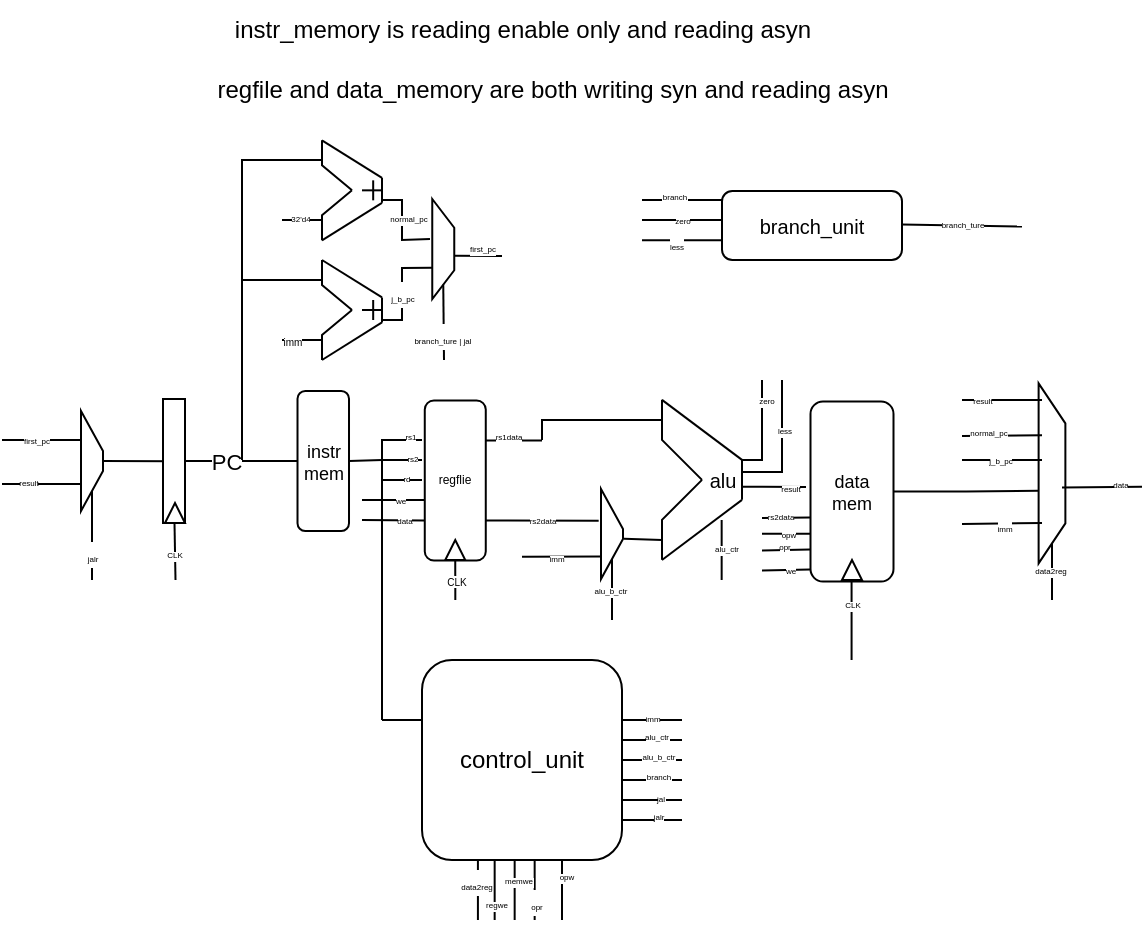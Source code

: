<mxfile version="26.1.1">
  <diagram name="Page-0" id="Page-0">
    <mxGraphModel dx="2074" dy="1483.83" grid="1" gridSize="10" guides="1" tooltips="1" connect="1" arrows="0" fold="1" page="1" pageScale="1" pageWidth="593.72" pageHeight="377.83" math="0" shadow="0">
      <root>
        <mxCell id="0" />
        <mxCell id="1" parent="0" />
        <mxCell id="KidoGncwMpLgSPTZOZn4-14" style="edgeStyle=none;rounded=0;orthogonalLoop=1;jettySize=auto;html=1;exitX=0.5;exitY=0;exitDx=0;exitDy=0;endArrow=none;startFill=0;" parent="1" source="KidoGncwMpLgSPTZOZn4-2" edge="1">
          <mxGeometry relative="1" as="geometry">
            <mxPoint x="85" y="110.667" as="targetPoint" />
          </mxGeometry>
        </mxCell>
        <mxCell id="KidoGncwMpLgSPTZOZn4-2" value="" style="shape=trapezoid;perimeter=trapezoidPerimeter;whiteSpace=wrap;html=1;fixedSize=1;rotation=90;" parent="1" vertex="1">
          <mxGeometry x="20" y="105" width="50" height="11" as="geometry" />
        </mxCell>
        <mxCell id="KidoGncwMpLgSPTZOZn4-21" style="edgeStyle=none;rounded=0;orthogonalLoop=1;jettySize=auto;html=1;exitX=0.5;exitY=0;exitDx=0;exitDy=0;entryX=0.5;entryY=1;entryDx=0;entryDy=0;endArrow=none;startFill=0;" parent="1" source="KidoGncwMpLgSPTZOZn4-15" target="KidoGncwMpLgSPTZOZn4-20" edge="1">
          <mxGeometry relative="1" as="geometry" />
        </mxCell>
        <mxCell id="KidoGncwMpLgSPTZOZn4-22" value="PC" style="edgeLabel;html=1;align=center;verticalAlign=middle;resizable=0;points=[];" parent="KidoGncwMpLgSPTZOZn4-21" vertex="1" connectable="0">
          <mxGeometry x="-0.272" relative="1" as="geometry">
            <mxPoint as="offset" />
          </mxGeometry>
        </mxCell>
        <mxCell id="KidoGncwMpLgSPTZOZn4-15" value="" style="rounded=0;whiteSpace=wrap;html=1;rotation=90;" parent="1" vertex="1">
          <mxGeometry x="55" y="105" width="62" height="11" as="geometry" />
        </mxCell>
        <mxCell id="KidoGncwMpLgSPTZOZn4-19" value="" style="triangle;whiteSpace=wrap;html=1;rotation=-90;" parent="1" vertex="1">
          <mxGeometry x="81.5" y="131.5" width="10" height="10" as="geometry" />
        </mxCell>
        <mxCell id="KidoGncwMpLgSPTZOZn4-23" style="edgeStyle=none;rounded=0;orthogonalLoop=1;jettySize=auto;html=1;exitX=0.5;exitY=0;exitDx=0;exitDy=0;endArrow=none;startFill=0;" parent="1" source="KidoGncwMpLgSPTZOZn4-20" edge="1">
          <mxGeometry relative="1" as="geometry">
            <mxPoint x="210" y="110" as="targetPoint" />
            <Array as="points">
              <mxPoint x="190" y="110" />
            </Array>
          </mxGeometry>
        </mxCell>
        <mxCell id="TJ9aAT9OqqPtlWSLzwtL-6" value="rs2" style="edgeLabel;html=1;align=center;verticalAlign=middle;resizable=0;points=[];fontSize=4;" parent="KidoGncwMpLgSPTZOZn4-23" vertex="1" connectable="0">
          <mxGeometry x="0.686" relative="1" as="geometry">
            <mxPoint as="offset" />
          </mxGeometry>
        </mxCell>
        <mxCell id="KidoGncwMpLgSPTZOZn4-20" value="instr&lt;div&gt;mem&lt;/div&gt;" style="rounded=1;whiteSpace=wrap;html=1;rotation=90;align=center;horizontal=0;fontSize=9;" parent="1" vertex="1">
          <mxGeometry x="125.63" y="97.63" width="70" height="25.75" as="geometry" />
        </mxCell>
        <mxCell id="TJ9aAT9OqqPtlWSLzwtL-1" value="" style="endArrow=none;html=1;rounded=0;" parent="1" edge="1">
          <mxGeometry width="50" height="50" relative="1" as="geometry">
            <mxPoint x="190" y="110" as="sourcePoint" />
            <mxPoint x="210" y="100" as="targetPoint" />
            <Array as="points">
              <mxPoint x="190" y="100" />
            </Array>
          </mxGeometry>
        </mxCell>
        <mxCell id="TJ9aAT9OqqPtlWSLzwtL-4" value="rs1" style="edgeLabel;html=1;align=center;verticalAlign=middle;resizable=0;points=[];fontSize=4;" parent="TJ9aAT9OqqPtlWSLzwtL-1" vertex="1" connectable="0">
          <mxGeometry x="0.6" y="1" relative="1" as="geometry">
            <mxPoint as="offset" />
          </mxGeometry>
        </mxCell>
        <mxCell id="TJ9aAT9OqqPtlWSLzwtL-3" value="" style="endArrow=none;html=1;rounded=0;" parent="1" edge="1">
          <mxGeometry width="50" height="50" relative="1" as="geometry">
            <mxPoint x="190" y="110" as="sourcePoint" />
            <mxPoint x="210" y="120" as="targetPoint" />
            <Array as="points">
              <mxPoint x="190" y="120" />
            </Array>
          </mxGeometry>
        </mxCell>
        <mxCell id="TJ9aAT9OqqPtlWSLzwtL-7" value="rd" style="edgeLabel;html=1;align=center;verticalAlign=middle;resizable=0;points=[];fontSize=4;" parent="TJ9aAT9OqqPtlWSLzwtL-3" vertex="1" connectable="0">
          <mxGeometry x="0.467" relative="1" as="geometry">
            <mxPoint as="offset" />
          </mxGeometry>
        </mxCell>
        <mxCell id="TJ9aAT9OqqPtlWSLzwtL-14" style="edgeStyle=orthogonalEdgeStyle;rounded=0;orthogonalLoop=1;jettySize=auto;html=1;exitX=0.75;exitY=0;exitDx=0;exitDy=0;endArrow=none;startFill=0;entryX=0.352;entryY=1.106;entryDx=0;entryDy=0;entryPerimeter=0;" parent="1" source="TJ9aAT9OqqPtlWSLzwtL-8" target="lyE28jP4etLyNFMuhpy6-29" edge="1">
          <mxGeometry relative="1" as="geometry">
            <mxPoint x="270" y="140" as="targetPoint" />
            <Array as="points" />
          </mxGeometry>
        </mxCell>
        <mxCell id="TJ9aAT9OqqPtlWSLzwtL-32" value="rs2data" style="edgeLabel;html=1;align=center;verticalAlign=middle;resizable=0;points=[];fontSize=4;" parent="TJ9aAT9OqqPtlWSLzwtL-14" vertex="1" connectable="0">
          <mxGeometry x="-0.02" relative="1" as="geometry">
            <mxPoint as="offset" />
          </mxGeometry>
        </mxCell>
        <mxCell id="TJ9aAT9OqqPtlWSLzwtL-33" style="edgeStyle=orthogonalEdgeStyle;rounded=0;orthogonalLoop=1;jettySize=auto;html=1;exitX=0.25;exitY=0;exitDx=0;exitDy=0;endArrow=none;startFill=0;" parent="1" source="TJ9aAT9OqqPtlWSLzwtL-8" edge="1">
          <mxGeometry relative="1" as="geometry">
            <mxPoint x="270" y="100.333" as="targetPoint" />
          </mxGeometry>
        </mxCell>
        <mxCell id="TJ9aAT9OqqPtlWSLzwtL-34" value="rs1data" style="edgeLabel;html=1;align=center;verticalAlign=middle;resizable=0;points=[];fontSize=4;" parent="TJ9aAT9OqqPtlWSLzwtL-33" vertex="1" connectable="0">
          <mxGeometry x="-0.236" y="1" relative="1" as="geometry">
            <mxPoint as="offset" />
          </mxGeometry>
        </mxCell>
        <mxCell id="TJ9aAT9OqqPtlWSLzwtL-8" value="regflie" style="rounded=1;whiteSpace=wrap;html=1;rotation=90;fontSize=6;horizontal=0;verticalAlign=middle;" parent="1" vertex="1">
          <mxGeometry x="186.61" y="105" width="80.05" height="30.5" as="geometry" />
        </mxCell>
        <mxCell id="TJ9aAT9OqqPtlWSLzwtL-16" style="edgeStyle=orthogonalEdgeStyle;rounded=0;orthogonalLoop=1;jettySize=auto;html=1;exitX=0;exitY=0.5;exitDx=0;exitDy=0;endArrow=none;startFill=0;" parent="1" source="TJ9aAT9OqqPtlWSLzwtL-15" edge="1">
          <mxGeometry relative="1" as="geometry">
            <mxPoint x="226.667" y="180" as="targetPoint" />
          </mxGeometry>
        </mxCell>
        <mxCell id="TJ9aAT9OqqPtlWSLzwtL-17" value="CLK" style="edgeLabel;html=1;align=center;verticalAlign=middle;resizable=0;points=[];fontSize=5;" parent="TJ9aAT9OqqPtlWSLzwtL-16" vertex="1" connectable="0">
          <mxGeometry x="-0.033" relative="1" as="geometry">
            <mxPoint as="offset" />
          </mxGeometry>
        </mxCell>
        <mxCell id="TJ9aAT9OqqPtlWSLzwtL-15" value="" style="triangle;whiteSpace=wrap;html=1;rotation=-90;" parent="1" vertex="1">
          <mxGeometry x="221.63" y="150" width="10" height="10" as="geometry" />
        </mxCell>
        <mxCell id="TJ9aAT9OqqPtlWSLzwtL-18" value="" style="endArrow=none;html=1;rounded=0;" parent="1" edge="1">
          <mxGeometry width="50" height="50" relative="1" as="geometry">
            <mxPoint x="190" y="120" as="sourcePoint" />
            <mxPoint x="190" y="240" as="targetPoint" />
          </mxGeometry>
        </mxCell>
        <mxCell id="TJ9aAT9OqqPtlWSLzwtL-19" value="" style="endArrow=none;html=1;rounded=0;" parent="1" edge="1">
          <mxGeometry width="50" height="50" relative="1" as="geometry">
            <mxPoint x="190" y="240" as="sourcePoint" />
            <mxPoint x="210" y="240" as="targetPoint" />
            <Array as="points">
              <mxPoint x="200" y="240" />
            </Array>
          </mxGeometry>
        </mxCell>
        <mxCell id="lyE28jP4etLyNFMuhpy6-3" style="edgeStyle=orthogonalEdgeStyle;rounded=0;orthogonalLoop=1;jettySize=auto;html=1;exitX=1;exitY=0.5;exitDx=0;exitDy=0;endArrow=none;startFill=0;" parent="1" source="TJ9aAT9OqqPtlWSLzwtL-20" edge="1">
          <mxGeometry relative="1" as="geometry">
            <mxPoint x="340" y="260" as="targetPoint" />
          </mxGeometry>
        </mxCell>
        <mxCell id="lyE28jP4etLyNFMuhpy6-33" value="alu_b_ctr" style="edgeLabel;html=1;align=center;verticalAlign=middle;resizable=0;points=[];fontSize=4;" parent="lyE28jP4etLyNFMuhpy6-3" vertex="1" connectable="0">
          <mxGeometry x="0.156" y="1" relative="1" as="geometry">
            <mxPoint as="offset" />
          </mxGeometry>
        </mxCell>
        <mxCell id="lyE28jP4etLyNFMuhpy6-15" style="edgeStyle=orthogonalEdgeStyle;rounded=0;orthogonalLoop=1;jettySize=auto;html=1;exitX=0.5;exitY=1;exitDx=0;exitDy=0;endArrow=none;startFill=0;" parent="1" edge="1">
          <mxGeometry relative="1" as="geometry">
            <mxPoint x="266.33" y="340" as="targetPoint" />
            <mxPoint x="266.33" y="310" as="sourcePoint" />
          </mxGeometry>
        </mxCell>
        <mxCell id="lyE28jP4etLyNFMuhpy6-39" value="&lt;font style=&quot;font-size: 4px;&quot;&gt;opr&lt;/font&gt;" style="edgeLabel;html=1;align=center;verticalAlign=middle;resizable=0;points=[];" parent="lyE28jP4etLyNFMuhpy6-15" vertex="1" connectable="0">
          <mxGeometry x="-0.378" relative="1" as="geometry">
            <mxPoint y="11" as="offset" />
          </mxGeometry>
        </mxCell>
        <mxCell id="TJ9aAT9OqqPtlWSLzwtL-20" value="control_unit" style="rounded=1;whiteSpace=wrap;html=1;" parent="1" vertex="1">
          <mxGeometry x="210" y="210" width="100" height="100" as="geometry" />
        </mxCell>
        <mxCell id="TJ9aAT9OqqPtlWSLzwtL-25" value="" style="endArrow=none;html=1;rounded=0;fontSize=4;" parent="1" edge="1">
          <mxGeometry width="50" height="50" relative="1" as="geometry">
            <mxPoint x="180" y="130" as="sourcePoint" />
            <mxPoint x="211" y="130" as="targetPoint" />
          </mxGeometry>
        </mxCell>
        <mxCell id="TJ9aAT9OqqPtlWSLzwtL-28" value="we" style="edgeLabel;html=1;align=center;verticalAlign=middle;resizable=0;points=[];fontSize=4;" parent="TJ9aAT9OqqPtlWSLzwtL-25" vertex="1" connectable="0">
          <mxGeometry x="0.226" y="-1" relative="1" as="geometry">
            <mxPoint as="offset" />
          </mxGeometry>
        </mxCell>
        <mxCell id="TJ9aAT9OqqPtlWSLzwtL-29" value="" style="endArrow=none;html=1;rounded=0;entryX=0.75;entryY=1;entryDx=0;entryDy=0;" parent="1" target="TJ9aAT9OqqPtlWSLzwtL-8" edge="1">
          <mxGeometry width="50" height="50" relative="1" as="geometry">
            <mxPoint x="180" y="140" as="sourcePoint" />
            <mxPoint x="320" y="140" as="targetPoint" />
          </mxGeometry>
        </mxCell>
        <mxCell id="TJ9aAT9OqqPtlWSLzwtL-30" value="data" style="edgeLabel;html=1;align=center;verticalAlign=middle;resizable=0;points=[];fontSize=4;" parent="TJ9aAT9OqqPtlWSLzwtL-29" vertex="1" connectable="0">
          <mxGeometry x="0.339" y="-1" relative="1" as="geometry">
            <mxPoint as="offset" />
          </mxGeometry>
        </mxCell>
        <mxCell id="lyE28jP4etLyNFMuhpy6-4" style="edgeStyle=orthogonalEdgeStyle;rounded=0;orthogonalLoop=1;jettySize=auto;html=1;exitX=1;exitY=0.5;exitDx=0;exitDy=0;endArrow=none;startFill=0;" parent="1" edge="1">
          <mxGeometry relative="1" as="geometry">
            <mxPoint x="340" y="240" as="targetPoint" />
            <mxPoint x="310" y="240" as="sourcePoint" />
          </mxGeometry>
        </mxCell>
        <mxCell id="lyE28jP4etLyNFMuhpy6-31" value="imm" style="edgeLabel;html=1;align=center;verticalAlign=middle;resizable=0;points=[];fontSize=4;" parent="lyE28jP4etLyNFMuhpy6-4" vertex="1" connectable="0">
          <mxGeometry x="-0.044" relative="1" as="geometry">
            <mxPoint as="offset" />
          </mxGeometry>
        </mxCell>
        <mxCell id="lyE28jP4etLyNFMuhpy6-5" style="edgeStyle=orthogonalEdgeStyle;rounded=0;orthogonalLoop=1;jettySize=auto;html=1;exitX=1;exitY=0.5;exitDx=0;exitDy=0;endArrow=none;startFill=0;" parent="1" edge="1">
          <mxGeometry relative="1" as="geometry">
            <mxPoint x="340" y="250" as="targetPoint" />
            <mxPoint x="310" y="250" as="sourcePoint" />
          </mxGeometry>
        </mxCell>
        <mxCell id="lyE28jP4etLyNFMuhpy6-32" value="alu_ctr" style="edgeLabel;html=1;align=center;verticalAlign=middle;resizable=0;points=[];fontSize=4;" parent="lyE28jP4etLyNFMuhpy6-5" vertex="1" connectable="0">
          <mxGeometry x="0.111" y="1" relative="1" as="geometry">
            <mxPoint as="offset" />
          </mxGeometry>
        </mxCell>
        <mxCell id="lyE28jP4etLyNFMuhpy6-6" style="edgeStyle=orthogonalEdgeStyle;rounded=0;orthogonalLoop=1;jettySize=auto;html=1;exitX=1;exitY=0.5;exitDx=0;exitDy=0;endArrow=none;startFill=0;" parent="1" edge="1">
          <mxGeometry relative="1" as="geometry">
            <mxPoint x="340" y="290" as="targetPoint" />
            <mxPoint x="310" y="290" as="sourcePoint" />
          </mxGeometry>
        </mxCell>
        <mxCell id="lyE28jP4etLyNFMuhpy6-37" value="jalr" style="edgeLabel;html=1;align=center;verticalAlign=middle;resizable=0;points=[];fontSize=4;" parent="lyE28jP4etLyNFMuhpy6-6" vertex="1" connectable="0">
          <mxGeometry x="0.178" y="1" relative="1" as="geometry">
            <mxPoint as="offset" />
          </mxGeometry>
        </mxCell>
        <mxCell id="lyE28jP4etLyNFMuhpy6-7" style="edgeStyle=orthogonalEdgeStyle;rounded=0;orthogonalLoop=1;jettySize=auto;html=1;exitX=1;exitY=0.5;exitDx=0;exitDy=0;endArrow=none;startFill=0;" parent="1" edge="1">
          <mxGeometry relative="1" as="geometry">
            <mxPoint x="340" y="270" as="targetPoint" />
            <mxPoint x="310" y="270" as="sourcePoint" />
          </mxGeometry>
        </mxCell>
        <mxCell id="lyE28jP4etLyNFMuhpy6-34" value="branch" style="edgeLabel;html=1;align=center;verticalAlign=middle;resizable=0;points=[];fontSize=4;" parent="lyE28jP4etLyNFMuhpy6-7" vertex="1" connectable="0">
          <mxGeometry x="0.156" y="1" relative="1" as="geometry">
            <mxPoint as="offset" />
          </mxGeometry>
        </mxCell>
        <mxCell id="lyE28jP4etLyNFMuhpy6-8" style="edgeStyle=orthogonalEdgeStyle;rounded=0;orthogonalLoop=1;jettySize=auto;html=1;exitX=1;exitY=0.5;exitDx=0;exitDy=0;endArrow=none;startFill=0;" parent="1" edge="1">
          <mxGeometry relative="1" as="geometry">
            <mxPoint x="340" y="280" as="targetPoint" />
            <mxPoint x="310" y="280" as="sourcePoint" />
          </mxGeometry>
        </mxCell>
        <mxCell id="lyE28jP4etLyNFMuhpy6-36" value="jal" style="edgeLabel;html=1;align=center;verticalAlign=middle;resizable=0;points=[];fontSize=4;" parent="lyE28jP4etLyNFMuhpy6-8" vertex="1" connectable="0">
          <mxGeometry x="0.267" relative="1" as="geometry">
            <mxPoint as="offset" />
          </mxGeometry>
        </mxCell>
        <mxCell id="lyE28jP4etLyNFMuhpy6-16" style="edgeStyle=orthogonalEdgeStyle;rounded=0;orthogonalLoop=1;jettySize=auto;html=1;exitX=0.5;exitY=1;exitDx=0;exitDy=0;endArrow=none;startFill=0;" parent="1" edge="1">
          <mxGeometry relative="1" as="geometry">
            <mxPoint x="237.96" y="340" as="targetPoint" />
            <mxPoint x="237.96" y="310" as="sourcePoint" />
          </mxGeometry>
        </mxCell>
        <mxCell id="lyE28jP4etLyNFMuhpy6-42" value="&lt;span style=&quot;font-size: 4px;&quot;&gt;data2reg&lt;/span&gt;" style="edgeLabel;html=1;align=center;verticalAlign=middle;resizable=0;points=[];" parent="lyE28jP4etLyNFMuhpy6-16" vertex="1" connectable="0">
          <mxGeometry x="-0.267" y="-1" relative="1" as="geometry">
            <mxPoint as="offset" />
          </mxGeometry>
        </mxCell>
        <mxCell id="lyE28jP4etLyNFMuhpy6-17" style="edgeStyle=orthogonalEdgeStyle;rounded=0;orthogonalLoop=1;jettySize=auto;html=1;exitX=0.5;exitY=1;exitDx=0;exitDy=0;endArrow=none;startFill=0;" parent="1" edge="1">
          <mxGeometry relative="1" as="geometry">
            <mxPoint x="256.33" y="340" as="targetPoint" />
            <mxPoint x="256.33" y="310" as="sourcePoint" />
          </mxGeometry>
        </mxCell>
        <mxCell id="lyE28jP4etLyNFMuhpy6-40" value="memwe" style="edgeLabel;html=1;align=center;verticalAlign=middle;resizable=0;points=[];fontSize=4;" parent="lyE28jP4etLyNFMuhpy6-17" vertex="1" connectable="0">
          <mxGeometry x="-0.289" y="1" relative="1" as="geometry">
            <mxPoint as="offset" />
          </mxGeometry>
        </mxCell>
        <mxCell id="lyE28jP4etLyNFMuhpy6-18" style="edgeStyle=orthogonalEdgeStyle;rounded=0;orthogonalLoop=1;jettySize=auto;html=1;exitX=0.5;exitY=1;exitDx=0;exitDy=0;endArrow=none;startFill=0;" parent="1" edge="1">
          <mxGeometry relative="1" as="geometry">
            <mxPoint x="280" y="340" as="targetPoint" />
            <mxPoint x="280" y="310" as="sourcePoint" />
          </mxGeometry>
        </mxCell>
        <mxCell id="lyE28jP4etLyNFMuhpy6-38" value="opw" style="edgeLabel;html=1;align=center;verticalAlign=middle;resizable=0;points=[];fontSize=4;" parent="lyE28jP4etLyNFMuhpy6-18" vertex="1" connectable="0">
          <mxGeometry x="-0.444" y="2" relative="1" as="geometry">
            <mxPoint as="offset" />
          </mxGeometry>
        </mxCell>
        <mxCell id="lyE28jP4etLyNFMuhpy6-19" style="edgeStyle=orthogonalEdgeStyle;rounded=0;orthogonalLoop=1;jettySize=auto;html=1;exitX=0.5;exitY=1;exitDx=0;exitDy=0;endArrow=none;startFill=0;" parent="1" edge="1">
          <mxGeometry relative="1" as="geometry">
            <mxPoint x="246.33" y="340" as="targetPoint" />
            <mxPoint x="246.33" y="310" as="sourcePoint" />
          </mxGeometry>
        </mxCell>
        <mxCell id="lyE28jP4etLyNFMuhpy6-41" value="regwe" style="edgeLabel;html=1;align=center;verticalAlign=middle;resizable=0;points=[];fontSize=4;" parent="lyE28jP4etLyNFMuhpy6-19" vertex="1" connectable="0">
          <mxGeometry x="0.489" relative="1" as="geometry">
            <mxPoint as="offset" />
          </mxGeometry>
        </mxCell>
        <mxCell id="lyE28jP4etLyNFMuhpy6-22" value="" style="endArrow=none;html=1;rounded=0;" parent="1" edge="1">
          <mxGeometry width="50" height="50" relative="1" as="geometry">
            <mxPoint x="330" y="79.92" as="sourcePoint" />
            <mxPoint x="370" y="109.92" as="targetPoint" />
          </mxGeometry>
        </mxCell>
        <mxCell id="lyE28jP4etLyNFMuhpy6-23" value="" style="endArrow=none;html=1;rounded=0;" parent="1" edge="1">
          <mxGeometry width="50" height="50" relative="1" as="geometry">
            <mxPoint x="330" y="160" as="sourcePoint" />
            <mxPoint x="370" y="129.92" as="targetPoint" />
          </mxGeometry>
        </mxCell>
        <mxCell id="lyE28jP4etLyNFMuhpy6-24" value="" style="endArrow=none;html=1;rounded=0;" parent="1" edge="1">
          <mxGeometry width="50" height="50" relative="1" as="geometry">
            <mxPoint x="350" y="119.92" as="sourcePoint" />
            <mxPoint x="330" y="79.92" as="targetPoint" />
            <Array as="points">
              <mxPoint x="330" y="99.92" />
            </Array>
          </mxGeometry>
        </mxCell>
        <mxCell id="lyE28jP4etLyNFMuhpy6-25" value="" style="endArrow=none;html=1;rounded=0;" parent="1" edge="1">
          <mxGeometry width="50" height="50" relative="1" as="geometry">
            <mxPoint x="350" y="119.92" as="sourcePoint" />
            <mxPoint x="330" y="159.92" as="targetPoint" />
            <Array as="points">
              <mxPoint x="330" y="139.92" />
            </Array>
          </mxGeometry>
        </mxCell>
        <mxCell id="lyE28jP4etLyNFMuhpy6-27" value="" style="endArrow=none;html=1;rounded=0;" parent="1" edge="1">
          <mxGeometry width="50" height="50" relative="1" as="geometry">
            <mxPoint x="370" y="129.92" as="sourcePoint" />
            <mxPoint x="370" y="109.92" as="targetPoint" />
          </mxGeometry>
        </mxCell>
        <mxCell id="lyE28jP4etLyNFMuhpy6-28" value="alu" style="text;html=1;align=center;verticalAlign=middle;resizable=0;points=[];autosize=1;strokeColor=none;fillColor=none;fontSize=10;" parent="1" vertex="1">
          <mxGeometry x="340" y="105" width="40" height="30" as="geometry" />
        </mxCell>
        <mxCell id="lyE28jP4etLyNFMuhpy6-47" style="edgeStyle=orthogonalEdgeStyle;rounded=0;orthogonalLoop=1;jettySize=auto;html=1;exitX=0.75;exitY=1;exitDx=0;exitDy=0;endArrow=none;startFill=0;" parent="1" source="lyE28jP4etLyNFMuhpy6-29" edge="1">
          <mxGeometry relative="1" as="geometry">
            <mxPoint x="260" y="158.333" as="targetPoint" />
          </mxGeometry>
        </mxCell>
        <mxCell id="lyE28jP4etLyNFMuhpy6-48" value="imm" style="edgeLabel;html=1;align=center;verticalAlign=middle;resizable=0;points=[];fontSize=4;" parent="lyE28jP4etLyNFMuhpy6-47" vertex="1" connectable="0">
          <mxGeometry x="0.173" y="1" relative="1" as="geometry">
            <mxPoint as="offset" />
          </mxGeometry>
        </mxCell>
        <mxCell id="lyE28jP4etLyNFMuhpy6-29" value="" style="shape=trapezoid;perimeter=trapezoidPerimeter;whiteSpace=wrap;html=1;fixedSize=1;rotation=90;" parent="1" vertex="1">
          <mxGeometry x="282.5" y="141.5" width="45" height="11" as="geometry" />
        </mxCell>
        <mxCell id="lyE28jP4etLyNFMuhpy6-30" value="" style="endArrow=none;html=1;rounded=0;exitX=0.552;exitY=-0.045;exitDx=0;exitDy=0;exitPerimeter=0;" parent="1" source="lyE28jP4etLyNFMuhpy6-29" edge="1">
          <mxGeometry width="50" height="50" relative="1" as="geometry">
            <mxPoint x="270" y="210" as="sourcePoint" />
            <mxPoint x="330" y="150" as="targetPoint" />
          </mxGeometry>
        </mxCell>
        <mxCell id="lyE28jP4etLyNFMuhpy6-49" value="" style="endArrow=none;html=1;rounded=0;" parent="1" edge="1">
          <mxGeometry width="50" height="50" relative="1" as="geometry">
            <mxPoint x="270" y="100" as="sourcePoint" />
            <mxPoint x="330" y="90" as="targetPoint" />
            <Array as="points">
              <mxPoint x="270" y="90" />
            </Array>
          </mxGeometry>
        </mxCell>
        <mxCell id="lyE28jP4etLyNFMuhpy6-50" value="" style="endArrow=none;html=1;rounded=0;entryX=0.5;entryY=1.167;entryDx=0;entryDy=0;entryPerimeter=0;" parent="1" edge="1">
          <mxGeometry width="50" height="50" relative="1" as="geometry">
            <mxPoint x="359.83" y="169.99" as="sourcePoint" />
            <mxPoint x="359.83" y="140" as="targetPoint" />
          </mxGeometry>
        </mxCell>
        <mxCell id="lyE28jP4etLyNFMuhpy6-51" value="alu_ctr" style="edgeLabel;html=1;align=center;verticalAlign=middle;resizable=0;points=[];fontSize=4;" parent="lyE28jP4etLyNFMuhpy6-50" vertex="1" connectable="0">
          <mxGeometry x="-0.0" y="-2" relative="1" as="geometry">
            <mxPoint as="offset" />
          </mxGeometry>
        </mxCell>
        <mxCell id="lyE28jP4etLyNFMuhpy6-54" value="" style="endArrow=none;html=1;rounded=0;" parent="1" edge="1">
          <mxGeometry width="50" height="50" relative="1" as="geometry">
            <mxPoint x="120" y="110" as="sourcePoint" />
            <mxPoint x="160" y="20" as="targetPoint" />
            <Array as="points">
              <mxPoint x="120" y="20" />
            </Array>
          </mxGeometry>
        </mxCell>
        <mxCell id="lyE28jP4etLyNFMuhpy6-55" value="" style="endArrow=none;html=1;rounded=0;" parent="1" edge="1">
          <mxGeometry width="50" height="50" relative="1" as="geometry">
            <mxPoint x="120" y="20" as="sourcePoint" />
            <mxPoint x="160" y="-40" as="targetPoint" />
            <Array as="points">
              <mxPoint x="120" y="-40" />
            </Array>
          </mxGeometry>
        </mxCell>
        <mxCell id="lyE28jP4etLyNFMuhpy6-72" value="" style="group" parent="1" vertex="1" connectable="0">
          <mxGeometry x="160" y="-49.83" width="30" height="50" as="geometry" />
        </mxCell>
        <mxCell id="lyE28jP4etLyNFMuhpy6-67" value="" style="endArrow=none;html=1;rounded=0;" parent="lyE28jP4etLyNFMuhpy6-72" edge="1">
          <mxGeometry width="50" height="50" relative="1" as="geometry">
            <mxPoint as="sourcePoint" />
            <mxPoint x="30" y="18.731" as="targetPoint" />
          </mxGeometry>
        </mxCell>
        <mxCell id="lyE28jP4etLyNFMuhpy6-68" value="" style="endArrow=none;html=1;rounded=0;" parent="lyE28jP4etLyNFMuhpy6-72" edge="1">
          <mxGeometry width="50" height="50" relative="1" as="geometry">
            <mxPoint y="50.0" as="sourcePoint" />
            <mxPoint x="30" y="31.219" as="targetPoint" />
          </mxGeometry>
        </mxCell>
        <mxCell id="lyE28jP4etLyNFMuhpy6-69" value="" style="endArrow=none;html=1;rounded=0;" parent="lyE28jP4etLyNFMuhpy6-72" edge="1">
          <mxGeometry width="50" height="50" relative="1" as="geometry">
            <mxPoint x="15" y="24.975" as="sourcePoint" />
            <mxPoint as="targetPoint" />
            <Array as="points">
              <mxPoint y="12.488" />
            </Array>
          </mxGeometry>
        </mxCell>
        <mxCell id="lyE28jP4etLyNFMuhpy6-70" value="" style="endArrow=none;html=1;rounded=0;" parent="lyE28jP4etLyNFMuhpy6-72" edge="1">
          <mxGeometry width="50" height="50" relative="1" as="geometry">
            <mxPoint x="15" y="24.975" as="sourcePoint" />
            <mxPoint y="49.95" as="targetPoint" />
            <Array as="points">
              <mxPoint y="37.463" />
            </Array>
          </mxGeometry>
        </mxCell>
        <mxCell id="lyE28jP4etLyNFMuhpy6-71" value="" style="endArrow=none;html=1;rounded=0;" parent="lyE28jP4etLyNFMuhpy6-72" edge="1">
          <mxGeometry width="50" height="50" relative="1" as="geometry">
            <mxPoint x="30" y="31.219" as="sourcePoint" />
            <mxPoint x="30" y="18.731" as="targetPoint" />
          </mxGeometry>
        </mxCell>
        <mxCell id="lyE28jP4etLyNFMuhpy6-155" value="" style="group" parent="lyE28jP4etLyNFMuhpy6-72" vertex="1" connectable="0">
          <mxGeometry x="20" y="20" width="10" height="10" as="geometry" />
        </mxCell>
        <mxCell id="lyE28jP4etLyNFMuhpy6-153" value="" style="endArrow=none;html=1;rounded=0;" parent="lyE28jP4etLyNFMuhpy6-155" edge="1">
          <mxGeometry width="50" height="50" relative="1" as="geometry">
            <mxPoint y="5" as="sourcePoint" />
            <mxPoint x="10" y="5" as="targetPoint" />
          </mxGeometry>
        </mxCell>
        <mxCell id="lyE28jP4etLyNFMuhpy6-154" value="" style="endArrow=none;html=1;rounded=0;" parent="lyE28jP4etLyNFMuhpy6-155" edge="1">
          <mxGeometry width="50" height="50" relative="1" as="geometry">
            <mxPoint x="5.588" y="10" as="sourcePoint" />
            <mxPoint x="5.588" as="targetPoint" />
          </mxGeometry>
        </mxCell>
        <mxCell id="lyE28jP4etLyNFMuhpy6-73" value="" style="group" parent="1" vertex="1" connectable="0">
          <mxGeometry x="160" y="10" width="30" height="50" as="geometry" />
        </mxCell>
        <mxCell id="lyE28jP4etLyNFMuhpy6-74" value="" style="endArrow=none;html=1;rounded=0;" parent="lyE28jP4etLyNFMuhpy6-73" edge="1">
          <mxGeometry width="50" height="50" relative="1" as="geometry">
            <mxPoint as="sourcePoint" />
            <mxPoint x="30" y="18.731" as="targetPoint" />
          </mxGeometry>
        </mxCell>
        <mxCell id="lyE28jP4etLyNFMuhpy6-75" value="" style="endArrow=none;html=1;rounded=0;" parent="lyE28jP4etLyNFMuhpy6-73" edge="1">
          <mxGeometry width="50" height="50" relative="1" as="geometry">
            <mxPoint y="50.0" as="sourcePoint" />
            <mxPoint x="30" y="31.219" as="targetPoint" />
          </mxGeometry>
        </mxCell>
        <mxCell id="lyE28jP4etLyNFMuhpy6-76" value="" style="endArrow=none;html=1;rounded=0;" parent="lyE28jP4etLyNFMuhpy6-73" edge="1">
          <mxGeometry width="50" height="50" relative="1" as="geometry">
            <mxPoint x="15" y="24.975" as="sourcePoint" />
            <mxPoint as="targetPoint" />
            <Array as="points">
              <mxPoint y="12.488" />
            </Array>
          </mxGeometry>
        </mxCell>
        <mxCell id="lyE28jP4etLyNFMuhpy6-77" value="" style="endArrow=none;html=1;rounded=0;" parent="lyE28jP4etLyNFMuhpy6-73" edge="1">
          <mxGeometry width="50" height="50" relative="1" as="geometry">
            <mxPoint x="15" y="24.975" as="sourcePoint" />
            <mxPoint y="49.95" as="targetPoint" />
            <Array as="points">
              <mxPoint y="37.463" />
            </Array>
          </mxGeometry>
        </mxCell>
        <mxCell id="lyE28jP4etLyNFMuhpy6-78" value="" style="endArrow=none;html=1;rounded=0;" parent="lyE28jP4etLyNFMuhpy6-73" edge="1">
          <mxGeometry width="50" height="50" relative="1" as="geometry">
            <mxPoint x="30" y="31.219" as="sourcePoint" />
            <mxPoint x="30" y="18.731" as="targetPoint" />
          </mxGeometry>
        </mxCell>
        <mxCell id="lyE28jP4etLyNFMuhpy6-156" value="" style="group" parent="lyE28jP4etLyNFMuhpy6-73" vertex="1" connectable="0">
          <mxGeometry x="20" y="20" width="10" height="10" as="geometry" />
        </mxCell>
        <mxCell id="lyE28jP4etLyNFMuhpy6-157" value="" style="endArrow=none;html=1;rounded=0;" parent="lyE28jP4etLyNFMuhpy6-156" edge="1">
          <mxGeometry width="50" height="50" relative="1" as="geometry">
            <mxPoint y="5" as="sourcePoint" />
            <mxPoint x="10" y="5" as="targetPoint" />
          </mxGeometry>
        </mxCell>
        <mxCell id="lyE28jP4etLyNFMuhpy6-158" value="" style="endArrow=none;html=1;rounded=0;" parent="lyE28jP4etLyNFMuhpy6-156" edge="1">
          <mxGeometry width="50" height="50" relative="1" as="geometry">
            <mxPoint x="5.588" y="10" as="sourcePoint" />
            <mxPoint x="5.588" as="targetPoint" />
          </mxGeometry>
        </mxCell>
        <mxCell id="lyE28jP4etLyNFMuhpy6-79" value="" style="endArrow=none;html=1;rounded=0;" parent="1" edge="1">
          <mxGeometry width="50" height="50" relative="1" as="geometry">
            <mxPoint x="140" y="-10" as="sourcePoint" />
            <mxPoint x="160" y="-10" as="targetPoint" />
          </mxGeometry>
        </mxCell>
        <mxCell id="lyE28jP4etLyNFMuhpy6-80" value="32&#39;d4" style="edgeLabel;html=1;align=center;verticalAlign=middle;resizable=0;points=[];fontSize=4;" parent="lyE28jP4etLyNFMuhpy6-79" vertex="1" connectable="0">
          <mxGeometry x="-0.1" relative="1" as="geometry">
            <mxPoint as="offset" />
          </mxGeometry>
        </mxCell>
        <mxCell id="lyE28jP4etLyNFMuhpy6-81" value="" style="endArrow=none;html=1;rounded=0;" parent="1" edge="1">
          <mxGeometry width="50" height="50" relative="1" as="geometry">
            <mxPoint x="140" y="50" as="sourcePoint" />
            <mxPoint x="160" y="50" as="targetPoint" />
          </mxGeometry>
        </mxCell>
        <mxCell id="lyE28jP4etLyNFMuhpy6-82" value="imm" style="edgeLabel;html=1;align=center;verticalAlign=middle;resizable=0;points=[];fontSize=5;" parent="lyE28jP4etLyNFMuhpy6-81" vertex="1" connectable="0">
          <mxGeometry x="-0.567" relative="1" as="geometry">
            <mxPoint as="offset" />
          </mxGeometry>
        </mxCell>
        <mxCell id="lyE28jP4etLyNFMuhpy6-83" value="" style="shape=trapezoid;perimeter=trapezoidPerimeter;whiteSpace=wrap;html=1;fixedSize=1;rotation=90;size=14.37;" parent="1" vertex="1">
          <mxGeometry x="195.63" y="-1" width="50" height="11" as="geometry" />
        </mxCell>
        <mxCell id="lyE28jP4etLyNFMuhpy6-84" value="" style="endArrow=none;html=1;rounded=0;entryX=0.687;entryY=1.012;entryDx=0;entryDy=0;entryPerimeter=0;" parent="1" target="lyE28jP4etLyNFMuhpy6-83" edge="1">
          <mxGeometry width="50" height="50" relative="1" as="geometry">
            <mxPoint x="190" y="40" as="sourcePoint" />
            <mxPoint x="320" y="90" as="targetPoint" />
            <Array as="points">
              <mxPoint x="200" y="40" />
              <mxPoint x="200" y="14" />
            </Array>
          </mxGeometry>
        </mxCell>
        <mxCell id="lyE28jP4etLyNFMuhpy6-90" value="&lt;font style=&quot;font-size: 4px;&quot;&gt;j_b_pc&lt;/font&gt;" style="edgeLabel;html=1;align=center;verticalAlign=middle;resizable=0;points=[];" parent="lyE28jP4etLyNFMuhpy6-84" vertex="1" connectable="0">
          <mxGeometry x="-0.079" relative="1" as="geometry">
            <mxPoint as="offset" />
          </mxGeometry>
        </mxCell>
        <mxCell id="lyE28jP4etLyNFMuhpy6-85" value="" style="endArrow=none;html=1;rounded=0;entryX=0.4;entryY=1.103;entryDx=0;entryDy=0;entryPerimeter=0;" parent="1" target="lyE28jP4etLyNFMuhpy6-83" edge="1">
          <mxGeometry width="50" height="50" relative="1" as="geometry">
            <mxPoint x="190" y="-20" as="sourcePoint" />
            <mxPoint x="320" y="90" as="targetPoint" />
            <Array as="points">
              <mxPoint x="200" y="-20" />
              <mxPoint x="200" />
            </Array>
          </mxGeometry>
        </mxCell>
        <mxCell id="lyE28jP4etLyNFMuhpy6-88" value="j_b_pc" style="edgeLabel;html=1;align=center;verticalAlign=middle;resizable=0;points=[];fontSize=4;" parent="lyE28jP4etLyNFMuhpy6-85" vertex="1" connectable="0">
          <mxGeometry x="-0.083" relative="1" as="geometry">
            <mxPoint as="offset" />
          </mxGeometry>
        </mxCell>
        <mxCell id="lyE28jP4etLyNFMuhpy6-89" value="normal_pc" style="edgeLabel;html=1;align=center;verticalAlign=middle;resizable=0;points=[];fontSize=4;" parent="lyE28jP4etLyNFMuhpy6-85" vertex="1" connectable="0">
          <mxGeometry x="-0.114" y="3" relative="1" as="geometry">
            <mxPoint as="offset" />
          </mxGeometry>
        </mxCell>
        <mxCell id="lyE28jP4etLyNFMuhpy6-86" value="" style="endArrow=none;html=1;rounded=0;exitX=0.567;exitY=-0.018;exitDx=0;exitDy=0;exitPerimeter=0;" parent="1" source="lyE28jP4etLyNFMuhpy6-83" edge="1">
          <mxGeometry width="50" height="50" relative="1" as="geometry">
            <mxPoint x="266.66" y="20" as="sourcePoint" />
            <mxPoint x="250" y="8" as="targetPoint" />
          </mxGeometry>
        </mxCell>
        <mxCell id="lyE28jP4etLyNFMuhpy6-87" value="first_pc" style="edgeLabel;html=1;align=center;verticalAlign=middle;resizable=0;points=[];fontSize=4;" parent="lyE28jP4etLyNFMuhpy6-86" vertex="1" connectable="0">
          <mxGeometry x="0.409" y="-1" relative="1" as="geometry">
            <mxPoint x="-3" y="-4" as="offset" />
          </mxGeometry>
        </mxCell>
        <mxCell id="lyE28jP4etLyNFMuhpy6-91" value="" style="endArrow=none;html=1;rounded=0;entryX=0.475;entryY=1.054;entryDx=0;entryDy=0;entryPerimeter=0;" parent="1" target="lyE28jP4etLyNFMuhpy6-93" edge="1">
          <mxGeometry width="50" height="50" relative="1" as="geometry">
            <mxPoint x="370" y="123.38" as="sourcePoint" />
            <mxPoint x="400" y="123" as="targetPoint" />
          </mxGeometry>
        </mxCell>
        <mxCell id="lyE28jP4etLyNFMuhpy6-92" value="result" style="edgeLabel;html=1;align=center;verticalAlign=middle;resizable=0;points=[];fontSize=4;" parent="lyE28jP4etLyNFMuhpy6-91" vertex="1" connectable="0">
          <mxGeometry x="0.488" y="-1" relative="1" as="geometry">
            <mxPoint as="offset" />
          </mxGeometry>
        </mxCell>
        <mxCell id="lyE28jP4etLyNFMuhpy6-93" value="data&lt;div&gt;mem&lt;/div&gt;" style="rounded=1;whiteSpace=wrap;html=1;rotation=90;horizontal=0;fontSize=9;" parent="1" vertex="1">
          <mxGeometry x="380" y="105" width="90" height="41.5" as="geometry" />
        </mxCell>
        <mxCell id="lyE28jP4etLyNFMuhpy6-95" value="" style="endArrow=none;html=1;rounded=0;entryX=0.645;entryY=1.006;entryDx=0;entryDy=0;entryPerimeter=0;" parent="1" target="lyE28jP4etLyNFMuhpy6-93" edge="1">
          <mxGeometry width="50" height="50" relative="1" as="geometry">
            <mxPoint x="380" y="139" as="sourcePoint" />
            <mxPoint x="430" y="220" as="targetPoint" />
          </mxGeometry>
        </mxCell>
        <mxCell id="lyE28jP4etLyNFMuhpy6-102" value="rs2data" style="edgeLabel;html=1;align=center;verticalAlign=middle;resizable=0;points=[];fontSize=4;" parent="lyE28jP4etLyNFMuhpy6-95" vertex="1" connectable="0">
          <mxGeometry x="-0.305" relative="1" as="geometry">
            <mxPoint as="offset" />
          </mxGeometry>
        </mxCell>
        <mxCell id="lyE28jP4etLyNFMuhpy6-96" value="" style="endArrow=none;html=1;rounded=0;entryX=0.645;entryY=1.006;entryDx=0;entryDy=0;entryPerimeter=0;" parent="1" edge="1">
          <mxGeometry width="50" height="50" relative="1" as="geometry">
            <mxPoint x="380" y="146.83" as="sourcePoint" />
            <mxPoint x="404" y="146.83" as="targetPoint" />
          </mxGeometry>
        </mxCell>
        <mxCell id="lyE28jP4etLyNFMuhpy6-104" value="opw" style="edgeLabel;html=1;align=center;verticalAlign=middle;resizable=0;points=[];fontSize=4;" parent="lyE28jP4etLyNFMuhpy6-96" vertex="1" connectable="0">
          <mxGeometry x="0.083" y="-1" relative="1" as="geometry">
            <mxPoint as="offset" />
          </mxGeometry>
        </mxCell>
        <mxCell id="lyE28jP4etLyNFMuhpy6-97" value="" style="endArrow=none;html=1;rounded=0;entryX=0.645;entryY=1.006;entryDx=0;entryDy=0;entryPerimeter=0;" parent="1" edge="1">
          <mxGeometry width="50" height="50" relative="1" as="geometry">
            <mxPoint x="380" y="155.25" as="sourcePoint" />
            <mxPoint x="404" y="154.75" as="targetPoint" />
          </mxGeometry>
        </mxCell>
        <mxCell id="lyE28jP4etLyNFMuhpy6-105" value="opr" style="edgeLabel;html=1;align=center;verticalAlign=middle;resizable=0;points=[];fontSize=4;" parent="lyE28jP4etLyNFMuhpy6-97" vertex="1" connectable="0">
          <mxGeometry x="-0.081" y="1" relative="1" as="geometry">
            <mxPoint as="offset" />
          </mxGeometry>
        </mxCell>
        <mxCell id="lyE28jP4etLyNFMuhpy6-101" value="" style="endArrow=none;html=1;rounded=0;entryX=0.645;entryY=1.006;entryDx=0;entryDy=0;entryPerimeter=0;" parent="1" edge="1">
          <mxGeometry width="50" height="50" relative="1" as="geometry">
            <mxPoint x="380" y="165.25" as="sourcePoint" />
            <mxPoint x="404" y="164.75" as="targetPoint" />
          </mxGeometry>
        </mxCell>
        <mxCell id="lyE28jP4etLyNFMuhpy6-106" value="we" style="edgeLabel;html=1;align=center;verticalAlign=middle;resizable=0;points=[];fontSize=4;" parent="lyE28jP4etLyNFMuhpy6-101" vertex="1" connectable="0">
          <mxGeometry x="0.138" y="-1" relative="1" as="geometry">
            <mxPoint as="offset" />
          </mxGeometry>
        </mxCell>
        <mxCell id="lyE28jP4etLyNFMuhpy6-108" value="" style="endArrow=none;html=1;rounded=0;" parent="1" edge="1">
          <mxGeometry width="50" height="50" relative="1" as="geometry">
            <mxPoint y="100" as="sourcePoint" />
            <mxPoint x="40" y="100" as="targetPoint" />
          </mxGeometry>
        </mxCell>
        <mxCell id="lyE28jP4etLyNFMuhpy6-109" value="first_pc" style="edgeLabel;html=1;align=center;verticalAlign=middle;resizable=0;points=[];fontSize=4;" parent="lyE28jP4etLyNFMuhpy6-108" vertex="1" connectable="0">
          <mxGeometry x="-0.15" y="-1" relative="1" as="geometry">
            <mxPoint as="offset" />
          </mxGeometry>
        </mxCell>
        <mxCell id="lyE28jP4etLyNFMuhpy6-110" value="" style="endArrow=none;html=1;rounded=0;" parent="1" edge="1">
          <mxGeometry width="50" height="50" relative="1" as="geometry">
            <mxPoint y="122" as="sourcePoint" />
            <mxPoint x="40" y="122" as="targetPoint" />
          </mxGeometry>
        </mxCell>
        <mxCell id="lyE28jP4etLyNFMuhpy6-111" value="result" style="edgeLabel;html=1;align=center;verticalAlign=middle;resizable=0;points=[];fontSize=4;" parent="lyE28jP4etLyNFMuhpy6-110" vertex="1" connectable="0">
          <mxGeometry x="-0.375" relative="1" as="geometry">
            <mxPoint as="offset" />
          </mxGeometry>
        </mxCell>
        <mxCell id="lyE28jP4etLyNFMuhpy6-112" value="&lt;font style=&quot;font-size: 10px;&quot;&gt;branch_unit&lt;/font&gt;" style="rounded=1;whiteSpace=wrap;html=1;" parent="1" vertex="1">
          <mxGeometry x="360" y="-24.5" width="90" height="34.5" as="geometry" />
        </mxCell>
        <mxCell id="lyE28jP4etLyNFMuhpy6-113" value="" style="shape=trapezoid;perimeter=trapezoidPerimeter;whiteSpace=wrap;html=1;fixedSize=1;rotation=90;" parent="1" vertex="1">
          <mxGeometry x="480" y="110" width="90" height="13.38" as="geometry" />
        </mxCell>
        <mxCell id="lyE28jP4etLyNFMuhpy6-115" value="" style="endArrow=none;html=1;rounded=0;fontSize=4;" parent="1" edge="1">
          <mxGeometry width="50" height="50" relative="1" as="geometry">
            <mxPoint x="480" y="80" as="sourcePoint" />
            <mxPoint x="520" y="80" as="targetPoint" />
          </mxGeometry>
        </mxCell>
        <mxCell id="lyE28jP4etLyNFMuhpy6-117" value="&lt;font style=&quot;font-size: 4px;&quot;&gt;result&lt;/font&gt;" style="edgeLabel;html=1;align=center;verticalAlign=middle;resizable=0;points=[];" parent="lyE28jP4etLyNFMuhpy6-115" vertex="1" connectable="0">
          <mxGeometry x="-0.492" y="2" relative="1" as="geometry">
            <mxPoint as="offset" />
          </mxGeometry>
        </mxCell>
        <mxCell id="lyE28jP4etLyNFMuhpy6-116" style="edgeStyle=orthogonalEdgeStyle;rounded=0;orthogonalLoop=1;jettySize=auto;html=1;exitX=0.5;exitY=0;exitDx=0;exitDy=0;entryX=0.596;entryY=0.986;entryDx=0;entryDy=0;entryPerimeter=0;endArrow=none;startFill=0;" parent="1" source="lyE28jP4etLyNFMuhpy6-93" target="lyE28jP4etLyNFMuhpy6-113" edge="1">
          <mxGeometry relative="1" as="geometry" />
        </mxCell>
        <mxCell id="lyE28jP4etLyNFMuhpy6-119" value="" style="endArrow=none;html=1;rounded=0;" parent="1" edge="1">
          <mxGeometry width="50" height="50" relative="1" as="geometry">
            <mxPoint x="480" y="98" as="sourcePoint" />
            <mxPoint x="520" y="97.63" as="targetPoint" />
          </mxGeometry>
        </mxCell>
        <mxCell id="lyE28jP4etLyNFMuhpy6-120" value="normal_pc" style="edgeLabel;html=1;align=center;verticalAlign=middle;resizable=0;points=[];fontSize=4;" parent="lyE28jP4etLyNFMuhpy6-119" vertex="1" connectable="0">
          <mxGeometry x="-0.387" y="1" relative="1" as="geometry">
            <mxPoint as="offset" />
          </mxGeometry>
        </mxCell>
        <mxCell id="lyE28jP4etLyNFMuhpy6-121" value="" style="endArrow=none;html=1;rounded=0;" parent="1" edge="1">
          <mxGeometry width="50" height="50" relative="1" as="geometry">
            <mxPoint x="480" y="110" as="sourcePoint" />
            <mxPoint x="520" y="110" as="targetPoint" />
          </mxGeometry>
        </mxCell>
        <mxCell id="lyE28jP4etLyNFMuhpy6-123" value="j_b_pc" style="edgeLabel;html=1;align=center;verticalAlign=middle;resizable=0;points=[];fontSize=4;" parent="lyE28jP4etLyNFMuhpy6-121" vertex="1" connectable="0">
          <mxGeometry x="-0.075" y="-1" relative="1" as="geometry">
            <mxPoint as="offset" />
          </mxGeometry>
        </mxCell>
        <mxCell id="lyE28jP4etLyNFMuhpy6-124" value="" style="endArrow=none;html=1;rounded=0;" parent="1" edge="1">
          <mxGeometry width="50" height="50" relative="1" as="geometry">
            <mxPoint x="480" y="142" as="sourcePoint" />
            <mxPoint x="520" y="141.5" as="targetPoint" />
          </mxGeometry>
        </mxCell>
        <mxCell id="lyE28jP4etLyNFMuhpy6-125" value="&lt;font style=&quot;font-size: 4px;&quot;&gt;imm&lt;/font&gt;" style="edgeLabel;html=1;align=center;verticalAlign=middle;resizable=0;points=[];" parent="lyE28jP4etLyNFMuhpy6-124" vertex="1" connectable="0">
          <mxGeometry x="-0.576" y="-1" relative="1" as="geometry">
            <mxPoint x="12" y="-1" as="offset" />
          </mxGeometry>
        </mxCell>
        <mxCell id="lyE28jP4etLyNFMuhpy6-126" value="" style="endArrow=none;html=1;rounded=0;" parent="1" edge="1">
          <mxGeometry width="50" height="50" relative="1" as="geometry">
            <mxPoint x="450" y="-7.75" as="sourcePoint" />
            <mxPoint x="510" y="-6.75" as="targetPoint" />
          </mxGeometry>
        </mxCell>
        <mxCell id="lyE28jP4etLyNFMuhpy6-127" value="branch_ture" style="edgeLabel;html=1;align=center;verticalAlign=middle;resizable=0;points=[];fontSize=4;" parent="lyE28jP4etLyNFMuhpy6-126" vertex="1" connectable="0">
          <mxGeometry x="-0.076" y="-3" relative="1" as="geometry">
            <mxPoint x="2" y="-3" as="offset" />
          </mxGeometry>
        </mxCell>
        <mxCell id="lyE28jP4etLyNFMuhpy6-128" value="" style="endArrow=none;html=1;rounded=0;" parent="1" edge="1">
          <mxGeometry width="50" height="50" relative="1" as="geometry">
            <mxPoint x="320" y="-10" as="sourcePoint" />
            <mxPoint x="360" y="-10" as="targetPoint" />
          </mxGeometry>
        </mxCell>
        <mxCell id="lyE28jP4etLyNFMuhpy6-136" value="zero" style="edgeLabel;html=1;align=center;verticalAlign=middle;resizable=0;points=[];fontSize=4;" parent="lyE28jP4etLyNFMuhpy6-128" vertex="1" connectable="0">
          <mxGeometry x="0.008" y="-1" relative="1" as="geometry">
            <mxPoint as="offset" />
          </mxGeometry>
        </mxCell>
        <mxCell id="lyE28jP4etLyNFMuhpy6-129" value="" style="endArrow=none;html=1;rounded=0;" parent="1" edge="1">
          <mxGeometry width="50" height="50" relative="1" as="geometry">
            <mxPoint x="320" y="0.17" as="sourcePoint" />
            <mxPoint x="360" y="0.17" as="targetPoint" />
          </mxGeometry>
        </mxCell>
        <mxCell id="lyE28jP4etLyNFMuhpy6-135" value="&lt;font style=&quot;font-size: 4px;&quot;&gt;less&lt;/font&gt;" style="edgeLabel;html=1;align=center;verticalAlign=middle;resizable=0;points=[];" parent="lyE28jP4etLyNFMuhpy6-129" vertex="1" connectable="0">
          <mxGeometry x="-0.158" y="-1" relative="1" as="geometry">
            <mxPoint as="offset" />
          </mxGeometry>
        </mxCell>
        <mxCell id="lyE28jP4etLyNFMuhpy6-130" value="" style="endArrow=none;html=1;rounded=0;" parent="1" edge="1">
          <mxGeometry width="50" height="50" relative="1" as="geometry">
            <mxPoint x="320" y="-20" as="sourcePoint" />
            <mxPoint x="360" y="-20" as="targetPoint" />
          </mxGeometry>
        </mxCell>
        <mxCell id="lyE28jP4etLyNFMuhpy6-137" value="branch" style="edgeLabel;html=1;align=center;verticalAlign=middle;resizable=0;points=[];fontSize=4;" parent="lyE28jP4etLyNFMuhpy6-130" vertex="1" connectable="0">
          <mxGeometry x="-0.221" y="1" relative="1" as="geometry">
            <mxPoint as="offset" />
          </mxGeometry>
        </mxCell>
        <mxCell id="lyE28jP4etLyNFMuhpy6-131" value="" style="endArrow=none;html=1;rounded=0;" parent="1" edge="1">
          <mxGeometry width="50" height="50" relative="1" as="geometry">
            <mxPoint x="370" y="116" as="sourcePoint" />
            <mxPoint x="390" y="70" as="targetPoint" />
            <Array as="points">
              <mxPoint x="390" y="116" />
            </Array>
          </mxGeometry>
        </mxCell>
        <mxCell id="lyE28jP4etLyNFMuhpy6-134" value="less" style="edgeLabel;html=1;align=center;verticalAlign=middle;resizable=0;points=[];fontSize=4;" parent="lyE28jP4etLyNFMuhpy6-131" vertex="1" connectable="0">
          <mxGeometry x="0.207" y="-1" relative="1" as="geometry">
            <mxPoint as="offset" />
          </mxGeometry>
        </mxCell>
        <mxCell id="lyE28jP4etLyNFMuhpy6-132" value="" style="endArrow=none;html=1;rounded=0;" parent="1" edge="1">
          <mxGeometry width="50" height="50" relative="1" as="geometry">
            <mxPoint x="370" y="110" as="sourcePoint" />
            <mxPoint x="380" y="70" as="targetPoint" />
            <Array as="points">
              <mxPoint x="380" y="110" />
            </Array>
          </mxGeometry>
        </mxCell>
        <mxCell id="lyE28jP4etLyNFMuhpy6-133" value="zero" style="edgeLabel;html=1;align=center;verticalAlign=middle;resizable=0;points=[];fontSize=4;" parent="lyE28jP4etLyNFMuhpy6-132" vertex="1" connectable="0">
          <mxGeometry x="0.553" y="-2" relative="1" as="geometry">
            <mxPoint as="offset" />
          </mxGeometry>
        </mxCell>
        <mxCell id="lyE28jP4etLyNFMuhpy6-138" value="" style="endArrow=none;html=1;rounded=0;entryX=1;entryY=0.5;entryDx=0;entryDy=0;" parent="1" target="lyE28jP4etLyNFMuhpy6-83" edge="1">
          <mxGeometry width="50" height="50" relative="1" as="geometry">
            <mxPoint x="221" y="60" as="sourcePoint" />
            <mxPoint x="251.64" y="20" as="targetPoint" />
          </mxGeometry>
        </mxCell>
        <mxCell id="lyE28jP4etLyNFMuhpy6-139" value="&lt;font style=&quot;font-size: 4px;&quot;&gt;branch_ture | jal&lt;/font&gt;" style="edgeLabel;html=1;align=center;verticalAlign=middle;resizable=0;points=[];" parent="lyE28jP4etLyNFMuhpy6-138" vertex="1" connectable="0">
          <mxGeometry x="-0.332" y="1" relative="1" as="geometry">
            <mxPoint as="offset" />
          </mxGeometry>
        </mxCell>
        <mxCell id="lyE28jP4etLyNFMuhpy6-140" value="" style="endArrow=none;html=1;rounded=0;entryX=1;entryY=0.5;entryDx=0;entryDy=0;" parent="1" target="KidoGncwMpLgSPTZOZn4-2" edge="1">
          <mxGeometry width="50" height="50" relative="1" as="geometry">
            <mxPoint x="45" y="170" as="sourcePoint" />
            <mxPoint x="55" y="160" as="targetPoint" />
          </mxGeometry>
        </mxCell>
        <mxCell id="lyE28jP4etLyNFMuhpy6-141" value="&lt;font style=&quot;font-size: 4px;&quot;&gt;jalr&lt;/font&gt;" style="edgeLabel;html=1;align=center;verticalAlign=middle;resizable=0;points=[];" parent="lyE28jP4etLyNFMuhpy6-140" vertex="1" connectable="0">
          <mxGeometry x="-0.416" relative="1" as="geometry">
            <mxPoint as="offset" />
          </mxGeometry>
        </mxCell>
        <mxCell id="lyE28jP4etLyNFMuhpy6-142" value="" style="endArrow=none;html=1;rounded=0;fontSize=4;" parent="1" edge="1">
          <mxGeometry width="50" height="50" relative="1" as="geometry">
            <mxPoint x="530" y="123.76" as="sourcePoint" />
            <mxPoint x="570" y="123.38" as="targetPoint" />
          </mxGeometry>
        </mxCell>
        <mxCell id="lyE28jP4etLyNFMuhpy6-143" value="data" style="edgeLabel;html=1;align=center;verticalAlign=middle;resizable=0;points=[];fontSize=4;" parent="lyE28jP4etLyNFMuhpy6-142" vertex="1" connectable="0">
          <mxGeometry x="0.425" y="1" relative="1" as="geometry">
            <mxPoint as="offset" />
          </mxGeometry>
        </mxCell>
        <mxCell id="lyE28jP4etLyNFMuhpy6-144" value="" style="endArrow=none;html=1;rounded=0;entryX=1;entryY=0.5;entryDx=0;entryDy=0;" parent="1" target="lyE28jP4etLyNFMuhpy6-113" edge="1">
          <mxGeometry width="50" height="50" relative="1" as="geometry">
            <mxPoint x="525" y="180" as="sourcePoint" />
            <mxPoint x="530" y="200" as="targetPoint" />
          </mxGeometry>
        </mxCell>
        <mxCell id="lyE28jP4etLyNFMuhpy6-145" value="data2reg" style="edgeLabel;html=1;align=center;verticalAlign=middle;resizable=0;points=[];fontSize=4;" parent="lyE28jP4etLyNFMuhpy6-144" vertex="1" connectable="0">
          <mxGeometry x="0.036" y="1" relative="1" as="geometry">
            <mxPoint as="offset" />
          </mxGeometry>
        </mxCell>
        <mxCell id="lyE28jP4etLyNFMuhpy6-146" value="" style="endArrow=none;html=1;rounded=0;entryX=1;entryY=0.5;entryDx=0;entryDy=0;" parent="1" target="lyE28jP4etLyNFMuhpy6-29" edge="1">
          <mxGeometry width="50" height="50" relative="1" as="geometry">
            <mxPoint x="305" y="190" as="sourcePoint" />
            <mxPoint x="470" y="250" as="targetPoint" />
          </mxGeometry>
        </mxCell>
        <mxCell id="lyE28jP4etLyNFMuhpy6-147" value="alu_b_ctr" style="edgeLabel;html=1;align=center;verticalAlign=middle;resizable=0;points=[];fontSize=4;" parent="lyE28jP4etLyNFMuhpy6-146" vertex="1" connectable="0">
          <mxGeometry x="-0.066" y="1" relative="1" as="geometry">
            <mxPoint as="offset" />
          </mxGeometry>
        </mxCell>
        <mxCell id="lyE28jP4etLyNFMuhpy6-148" value="" style="triangle;whiteSpace=wrap;html=1;rotation=-90;" parent="1" vertex="1">
          <mxGeometry x="420" y="160" width="10" height="10" as="geometry" />
        </mxCell>
        <mxCell id="lyE28jP4etLyNFMuhpy6-149" value="" style="endArrow=none;html=1;rounded=0;" parent="1" edge="1">
          <mxGeometry width="50" height="50" relative="1" as="geometry">
            <mxPoint x="424.79" y="210" as="sourcePoint" />
            <mxPoint x="424.79" y="170" as="targetPoint" />
          </mxGeometry>
        </mxCell>
        <mxCell id="lyE28jP4etLyNFMuhpy6-150" value="CLK" style="edgeLabel;html=1;align=center;verticalAlign=middle;resizable=0;points=[];fontSize=4;" parent="lyE28jP4etLyNFMuhpy6-149" vertex="1" connectable="0">
          <mxGeometry x="0.379" relative="1" as="geometry">
            <mxPoint as="offset" />
          </mxGeometry>
        </mxCell>
        <mxCell id="lyE28jP4etLyNFMuhpy6-151" value="" style="endArrow=none;html=1;rounded=0;" parent="1" edge="1">
          <mxGeometry width="50" height="50" relative="1" as="geometry">
            <mxPoint x="86.75" y="170" as="sourcePoint" />
            <mxPoint x="86.25" y="141.5" as="targetPoint" />
          </mxGeometry>
        </mxCell>
        <mxCell id="lyE28jP4etLyNFMuhpy6-152" value="CLK" style="edgeLabel;html=1;align=center;verticalAlign=middle;resizable=0;points=[];fontSize=4;" parent="lyE28jP4etLyNFMuhpy6-151" vertex="1" connectable="0">
          <mxGeometry x="-0.116" y="1" relative="1" as="geometry">
            <mxPoint as="offset" />
          </mxGeometry>
        </mxCell>
        <mxCell id="AJJyL7js5qV49KI9puSS-1" value="regfile and data_memory are both writing syn and reading asyn" style="text;html=1;align=center;verticalAlign=middle;resizable=0;points=[];autosize=1;strokeColor=none;fillColor=none;" parent="1" vertex="1">
          <mxGeometry x="95" y="-90" width="360" height="30" as="geometry" />
        </mxCell>
        <mxCell id="R29r4lN7rra7Chunywgo-2" value="instr_memory is reading enable only and reading asyn" style="text;html=1;align=center;verticalAlign=middle;resizable=0;points=[];autosize=1;strokeColor=none;fillColor=none;" vertex="1" parent="1">
          <mxGeometry x="105" y="-120" width="310" height="30" as="geometry" />
        </mxCell>
      </root>
    </mxGraphModel>
  </diagram>
</mxfile>
